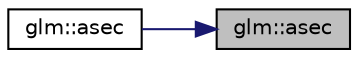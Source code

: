 digraph "glm::asec"
{
 // LATEX_PDF_SIZE
  edge [fontname="Helvetica",fontsize="10",labelfontname="Helvetica",labelfontsize="10"];
  node [fontname="Helvetica",fontsize="10",shape=record];
  rankdir="RL";
  Node1 [label="glm::asec",height=0.2,width=0.4,color="black", fillcolor="grey75", style="filled", fontcolor="black",tooltip=" "];
  Node1 -> Node2 [dir="back",color="midnightblue",fontsize="10",style="solid",fontname="Helvetica"];
  Node2 [label="glm::asec",height=0.2,width=0.4,color="black", fillcolor="white", style="filled",URL="$namespaceglm.html#ad7641a007eb14df8822245d8e13c90bb",tooltip=" "];
}

